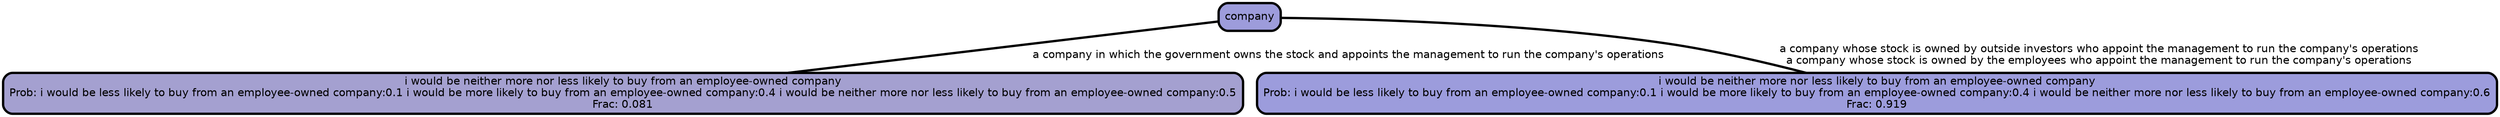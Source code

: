 graph Tree {
node [shape=box, style="filled, rounded",color="black",penwidth="3",fontcolor="black",                 fontname=helvetica] ;
graph [ranksep="0 equally", splines=straight,                 bgcolor=transparent, dpi=200] ;
edge [fontname=helvetica, color=black] ;
0 [label="i would be neither more nor less likely to buy from an employee-owned company
Prob: i would be less likely to buy from an employee-owned company:0.1 i would be more likely to buy from an employee-owned company:0.4 i would be neither more nor less likely to buy from an employee-owned company:0.5
Frac: 0.081", fillcolor="#a4a0d0"] ;
1 [label="company", fillcolor="#9d9cdb"] ;
2 [label="i would be neither more nor less likely to buy from an employee-owned company
Prob: i would be less likely to buy from an employee-owned company:0.1 i would be more likely to buy from an employee-owned company:0.4 i would be neither more nor less likely to buy from an employee-owned company:0.6
Frac: 0.919", fillcolor="#9c9cdc"] ;
1 -- 0 [label=" a company in which the government owns the stock and appoints the management to run the company's operations",penwidth=3] ;
1 -- 2 [label=" a company whose stock is owned by outside investors who appoint the management to run the company's operations\n a company whose stock is owned by the employees who appoint the management to run the company's operations",penwidth=3] ;
{rank = same;}}